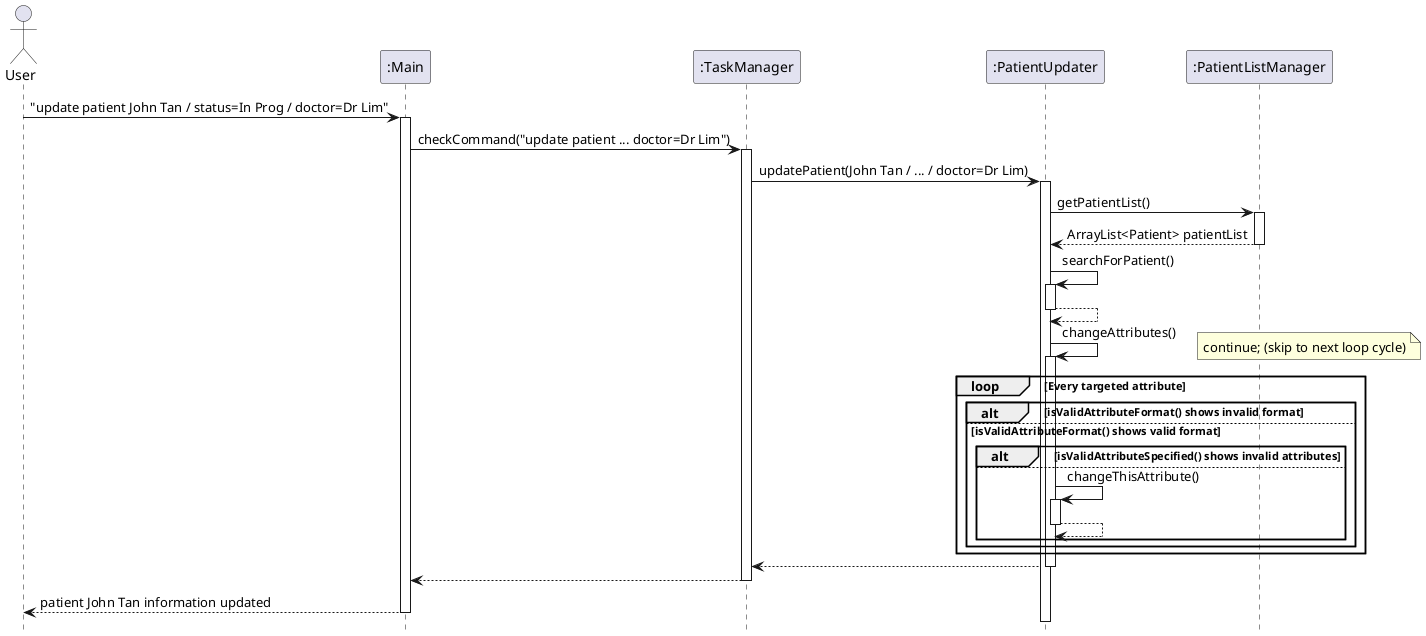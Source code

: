 @startuml
'https://plantuml.com/sequence-diagram

hide footbox

actor User
participant ":Main"
participant ":TaskManager"
participant ":PatientUpdater"
participant ":PatientListManager"

User -> ":Main" : "update patient John Tan / status=In Prog / doctor=Dr Lim"
activate ":Main"

":Main" -> ":TaskManager" : checkCommand("update patient ... doctor=Dr Lim")
activate ":TaskManager"

":TaskManager" -> ":PatientUpdater" : updatePatient(John Tan / ... / doctor=Dr Lim)
activate ":PatientUpdater"

":PatientUpdater" -> ":PatientListManager" : getPatientList()
activate ":PatientListManager"

":PatientUpdater" <-- ":PatientListManager" : ArrayList<Patient> patientList
deactivate ":PatientListManager"

":PatientUpdater" -> ":PatientUpdater" : searchForPatient()
activate ":PatientUpdater"

":PatientUpdater" --> ":PatientUpdater"
deactivate ":PatientUpdater"

":PatientUpdater" -> ":PatientUpdater" : changeAttributes()
activate ":PatientUpdater"

loop Every targeted attribute
    alt isValidAttributeFormat() shows invalid format
        note right : continue; (skip to next loop cycle)
    else isValidAttributeFormat() shows valid format
        alt isValidAttributeSpecified() shows invalid attributes
            note right : continue; (skip to next loop cycle)
        else
            ":PatientUpdater" -> ":PatientUpdater" : changeThisAttribute()
            activate ":PatientUpdater"
            ":PatientUpdater" --> ":PatientUpdater"
            deactivate ":PatientUpdater"
        end
    end
end

":TaskManager" <-- ":PatientUpdater"
deactivate ":PatientUpdater"

":Main" <-- ":TaskManager"
deactivate ":TaskManager"

User <-- ":Main" : patient John Tan information updated
deactivate ":Main"

@enduml